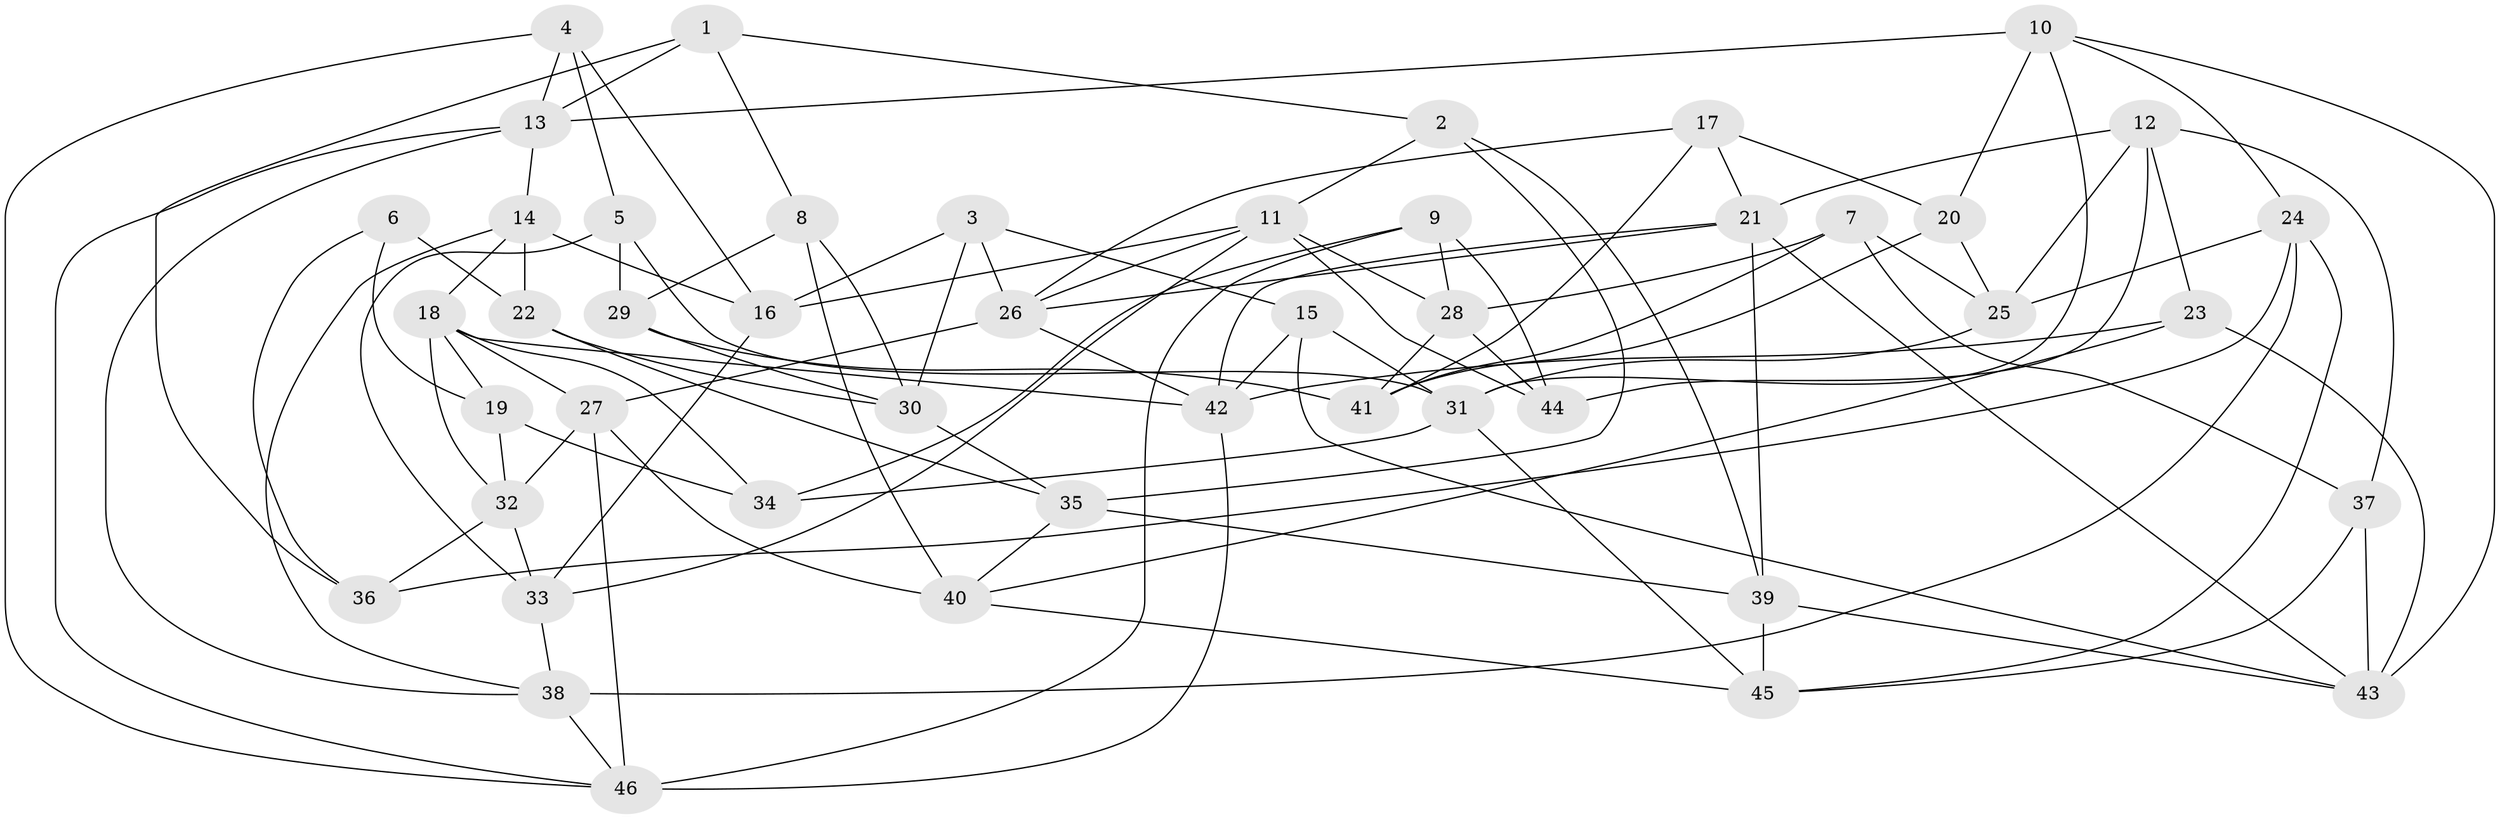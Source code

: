 // original degree distribution, {4: 1.0}
// Generated by graph-tools (version 1.1) at 2025/38/03/04/25 23:38:04]
// undirected, 46 vertices, 109 edges
graph export_dot {
  node [color=gray90,style=filled];
  1;
  2;
  3;
  4;
  5;
  6;
  7;
  8;
  9;
  10;
  11;
  12;
  13;
  14;
  15;
  16;
  17;
  18;
  19;
  20;
  21;
  22;
  23;
  24;
  25;
  26;
  27;
  28;
  29;
  30;
  31;
  32;
  33;
  34;
  35;
  36;
  37;
  38;
  39;
  40;
  41;
  42;
  43;
  44;
  45;
  46;
  1 -- 2 [weight=1.0];
  1 -- 8 [weight=1.0];
  1 -- 13 [weight=1.0];
  1 -- 36 [weight=1.0];
  2 -- 11 [weight=1.0];
  2 -- 35 [weight=1.0];
  2 -- 39 [weight=1.0];
  3 -- 15 [weight=1.0];
  3 -- 16 [weight=1.0];
  3 -- 26 [weight=1.0];
  3 -- 30 [weight=1.0];
  4 -- 5 [weight=1.0];
  4 -- 13 [weight=1.0];
  4 -- 16 [weight=1.0];
  4 -- 46 [weight=1.0];
  5 -- 29 [weight=1.0];
  5 -- 31 [weight=1.0];
  5 -- 33 [weight=1.0];
  6 -- 19 [weight=1.0];
  6 -- 22 [weight=2.0];
  6 -- 36 [weight=1.0];
  7 -- 25 [weight=1.0];
  7 -- 28 [weight=1.0];
  7 -- 37 [weight=1.0];
  7 -- 41 [weight=1.0];
  8 -- 29 [weight=1.0];
  8 -- 30 [weight=1.0];
  8 -- 40 [weight=1.0];
  9 -- 28 [weight=1.0];
  9 -- 34 [weight=1.0];
  9 -- 44 [weight=1.0];
  9 -- 46 [weight=1.0];
  10 -- 13 [weight=1.0];
  10 -- 20 [weight=2.0];
  10 -- 24 [weight=1.0];
  10 -- 31 [weight=1.0];
  10 -- 43 [weight=1.0];
  11 -- 16 [weight=1.0];
  11 -- 26 [weight=1.0];
  11 -- 28 [weight=1.0];
  11 -- 33 [weight=1.0];
  11 -- 44 [weight=1.0];
  12 -- 21 [weight=1.0];
  12 -- 23 [weight=1.0];
  12 -- 25 [weight=1.0];
  12 -- 37 [weight=1.0];
  12 -- 44 [weight=2.0];
  13 -- 14 [weight=1.0];
  13 -- 38 [weight=1.0];
  13 -- 46 [weight=1.0];
  14 -- 16 [weight=2.0];
  14 -- 18 [weight=1.0];
  14 -- 22 [weight=1.0];
  14 -- 38 [weight=1.0];
  15 -- 31 [weight=1.0];
  15 -- 42 [weight=1.0];
  15 -- 43 [weight=1.0];
  16 -- 33 [weight=1.0];
  17 -- 20 [weight=1.0];
  17 -- 21 [weight=1.0];
  17 -- 26 [weight=1.0];
  17 -- 41 [weight=1.0];
  18 -- 19 [weight=1.0];
  18 -- 27 [weight=1.0];
  18 -- 32 [weight=1.0];
  18 -- 34 [weight=1.0];
  18 -- 42 [weight=1.0];
  19 -- 32 [weight=1.0];
  19 -- 34 [weight=1.0];
  20 -- 25 [weight=2.0];
  20 -- 41 [weight=1.0];
  21 -- 26 [weight=1.0];
  21 -- 39 [weight=1.0];
  21 -- 42 [weight=1.0];
  21 -- 43 [weight=1.0];
  22 -- 30 [weight=1.0];
  22 -- 35 [weight=2.0];
  23 -- 40 [weight=1.0];
  23 -- 42 [weight=1.0];
  23 -- 43 [weight=1.0];
  24 -- 25 [weight=1.0];
  24 -- 36 [weight=1.0];
  24 -- 38 [weight=2.0];
  24 -- 45 [weight=1.0];
  25 -- 31 [weight=1.0];
  26 -- 27 [weight=1.0];
  26 -- 42 [weight=1.0];
  27 -- 32 [weight=1.0];
  27 -- 40 [weight=2.0];
  27 -- 46 [weight=1.0];
  28 -- 41 [weight=1.0];
  28 -- 44 [weight=2.0];
  29 -- 30 [weight=2.0];
  29 -- 41 [weight=2.0];
  30 -- 35 [weight=1.0];
  31 -- 34 [weight=1.0];
  31 -- 45 [weight=1.0];
  32 -- 33 [weight=2.0];
  32 -- 36 [weight=1.0];
  33 -- 38 [weight=1.0];
  35 -- 39 [weight=1.0];
  35 -- 40 [weight=1.0];
  37 -- 43 [weight=1.0];
  37 -- 45 [weight=1.0];
  38 -- 46 [weight=1.0];
  39 -- 43 [weight=1.0];
  39 -- 45 [weight=2.0];
  40 -- 45 [weight=1.0];
  42 -- 46 [weight=1.0];
}
